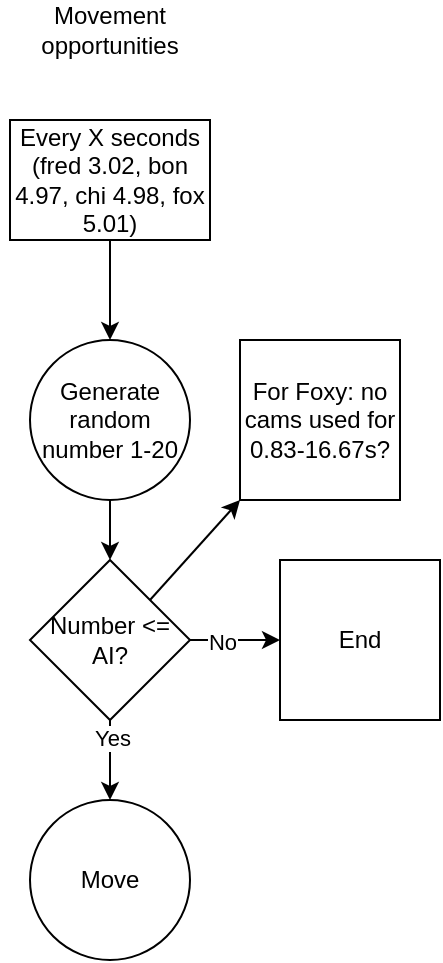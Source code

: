 <mxfile version="26.0.16">
  <diagram name="Pagina-1" id="AuC0Eepjs35RN8e5JWNE">
    <mxGraphModel dx="512" dy="249" grid="1" gridSize="10" guides="1" tooltips="1" connect="1" arrows="1" fold="1" page="1" pageScale="1" pageWidth="827" pageHeight="1169" math="0" shadow="0">
      <root>
        <mxCell id="0" />
        <mxCell id="1" parent="0" />
        <mxCell id="coVTbB6gFGEOHuzffBD8-1" value="Movement opportunities" style="text;html=1;align=center;verticalAlign=middle;whiteSpace=wrap;rounded=0;" vertex="1" parent="1">
          <mxGeometry x="100" y="50" width="110" height="30" as="geometry" />
        </mxCell>
        <mxCell id="coVTbB6gFGEOHuzffBD8-2" value="&lt;div&gt;Every X seconds&lt;/div&gt;&lt;div&gt;(fred 3.02, bon 4.97, chi 4.98, fox 5.01)&lt;/div&gt;" style="rounded=0;whiteSpace=wrap;html=1;" vertex="1" parent="1">
          <mxGeometry x="105" y="110" width="100" height="60" as="geometry" />
        </mxCell>
        <mxCell id="coVTbB6gFGEOHuzffBD8-3" value="Generate random number 1-20" style="ellipse;whiteSpace=wrap;html=1;aspect=fixed;" vertex="1" parent="1">
          <mxGeometry x="115" y="220" width="80" height="80" as="geometry" />
        </mxCell>
        <mxCell id="coVTbB6gFGEOHuzffBD8-4" value="" style="endArrow=classic;html=1;rounded=0;exitX=0.5;exitY=1;exitDx=0;exitDy=0;entryX=0.5;entryY=0;entryDx=0;entryDy=0;" edge="1" parent="1" source="coVTbB6gFGEOHuzffBD8-2" target="coVTbB6gFGEOHuzffBD8-3">
          <mxGeometry width="50" height="50" relative="1" as="geometry">
            <mxPoint x="300" y="200" as="sourcePoint" />
            <mxPoint x="350" y="150" as="targetPoint" />
          </mxGeometry>
        </mxCell>
        <mxCell id="coVTbB6gFGEOHuzffBD8-9" style="edgeStyle=orthogonalEdgeStyle;rounded=0;orthogonalLoop=1;jettySize=auto;html=1;exitX=1;exitY=0.5;exitDx=0;exitDy=0;entryX=0;entryY=0.5;entryDx=0;entryDy=0;" edge="1" parent="1" source="coVTbB6gFGEOHuzffBD8-5" target="coVTbB6gFGEOHuzffBD8-8">
          <mxGeometry relative="1" as="geometry" />
        </mxCell>
        <mxCell id="coVTbB6gFGEOHuzffBD8-10" value="No" style="edgeLabel;html=1;align=center;verticalAlign=middle;resizable=0;points=[];" vertex="1" connectable="0" parent="coVTbB6gFGEOHuzffBD8-9">
          <mxGeometry x="-0.306" y="-1" relative="1" as="geometry">
            <mxPoint as="offset" />
          </mxGeometry>
        </mxCell>
        <mxCell id="coVTbB6gFGEOHuzffBD8-12" style="edgeStyle=orthogonalEdgeStyle;rounded=0;orthogonalLoop=1;jettySize=auto;html=1;exitX=0.5;exitY=1;exitDx=0;exitDy=0;entryX=0.5;entryY=0;entryDx=0;entryDy=0;" edge="1" parent="1" source="coVTbB6gFGEOHuzffBD8-5" target="coVTbB6gFGEOHuzffBD8-11">
          <mxGeometry relative="1" as="geometry" />
        </mxCell>
        <mxCell id="coVTbB6gFGEOHuzffBD8-13" value="Yes" style="edgeLabel;html=1;align=center;verticalAlign=middle;resizable=0;points=[];" vertex="1" connectable="0" parent="coVTbB6gFGEOHuzffBD8-12">
          <mxGeometry x="-0.559" y="1" relative="1" as="geometry">
            <mxPoint as="offset" />
          </mxGeometry>
        </mxCell>
        <mxCell id="coVTbB6gFGEOHuzffBD8-5" value="Number &amp;lt;= AI?" style="rhombus;whiteSpace=wrap;html=1;" vertex="1" parent="1">
          <mxGeometry x="115" y="330" width="80" height="80" as="geometry" />
        </mxCell>
        <mxCell id="coVTbB6gFGEOHuzffBD8-6" value="" style="endArrow=classic;html=1;rounded=0;exitX=0.5;exitY=1;exitDx=0;exitDy=0;entryX=0.5;entryY=0;entryDx=0;entryDy=0;" edge="1" parent="1" source="coVTbB6gFGEOHuzffBD8-3" target="coVTbB6gFGEOHuzffBD8-5">
          <mxGeometry width="50" height="50" relative="1" as="geometry">
            <mxPoint x="300" y="380" as="sourcePoint" />
            <mxPoint x="350" y="330" as="targetPoint" />
          </mxGeometry>
        </mxCell>
        <mxCell id="coVTbB6gFGEOHuzffBD8-8" value="End" style="whiteSpace=wrap;html=1;aspect=fixed;" vertex="1" parent="1">
          <mxGeometry x="240" y="330" width="80" height="80" as="geometry" />
        </mxCell>
        <mxCell id="coVTbB6gFGEOHuzffBD8-11" value="Move" style="ellipse;whiteSpace=wrap;html=1;aspect=fixed;" vertex="1" parent="1">
          <mxGeometry x="115" y="450" width="80" height="80" as="geometry" />
        </mxCell>
        <mxCell id="coVTbB6gFGEOHuzffBD8-15" value="" style="endArrow=classic;html=1;rounded=0;exitX=1;exitY=0;exitDx=0;exitDy=0;" edge="1" parent="1" source="coVTbB6gFGEOHuzffBD8-5">
          <mxGeometry width="50" height="50" relative="1" as="geometry">
            <mxPoint x="320" y="310" as="sourcePoint" />
            <mxPoint x="220" y="300" as="targetPoint" />
          </mxGeometry>
        </mxCell>
        <mxCell id="coVTbB6gFGEOHuzffBD8-16" value="For Foxy: no cams used for 0.83-16.67s?" style="whiteSpace=wrap;html=1;aspect=fixed;" vertex="1" parent="1">
          <mxGeometry x="220" y="220" width="80" height="80" as="geometry" />
        </mxCell>
      </root>
    </mxGraphModel>
  </diagram>
</mxfile>
